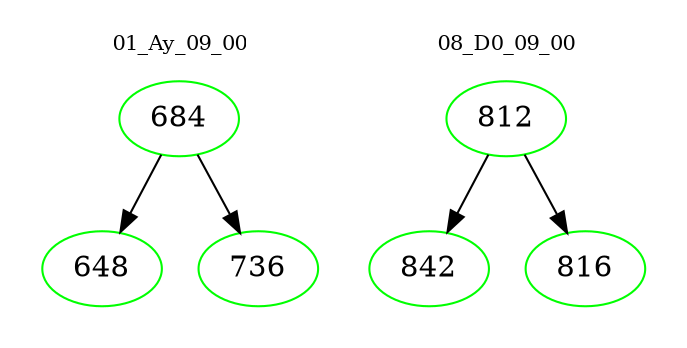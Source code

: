 digraph{
subgraph cluster_0 {
color = white
label = "01_Ay_09_00";
fontsize=10;
T0_684 [label="684", color="green"]
T0_684 -> T0_648 [color="black"]
T0_648 [label="648", color="green"]
T0_684 -> T0_736 [color="black"]
T0_736 [label="736", color="green"]
}
subgraph cluster_1 {
color = white
label = "08_D0_09_00";
fontsize=10;
T1_812 [label="812", color="green"]
T1_812 -> T1_842 [color="black"]
T1_842 [label="842", color="green"]
T1_812 -> T1_816 [color="black"]
T1_816 [label="816", color="green"]
}
}
